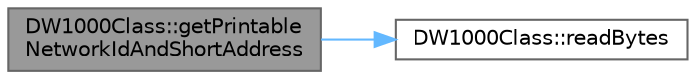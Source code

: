 digraph "DW1000Class::getPrintableNetworkIdAndShortAddress"
{
 // LATEX_PDF_SIZE
  bgcolor="transparent";
  edge [fontname=Helvetica,fontsize=10,labelfontname=Helvetica,labelfontsize=10];
  node [fontname=Helvetica,fontsize=10,shape=box,height=0.2,width=0.4];
  rankdir="LR";
  Node1 [id="Node000001",label="DW1000Class::getPrintable\lNetworkIdAndShortAddress",height=0.2,width=0.4,color="gray40", fillcolor="grey60", style="filled", fontcolor="black",tooltip=" "];
  Node1 -> Node2 [id="edge1_Node000001_Node000002",color="steelblue1",style="solid",tooltip=" "];
  Node2 [id="Node000002",label="DW1000Class::readBytes",height=0.2,width=0.4,color="grey40", fillcolor="white", style="filled",URL="$class_d_w1000_class.html#af163ec9c195c9854f51959a6276e92bb",tooltip=" "];
}
